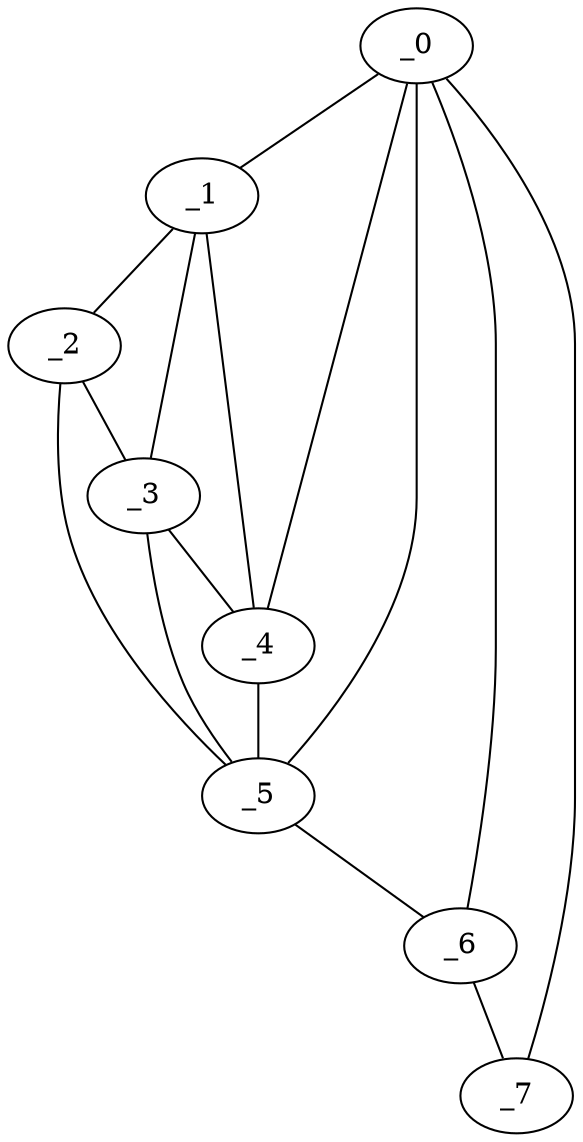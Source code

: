 graph "obj44__30.gxl" {
	_0	 [x=1,
		y=73];
	_1	 [x=5,
		y=55];
	_0 -- _1	 [valence=1];
	_4	 [x=30,
		y=60];
	_0 -- _4	 [valence=1];
	_5	 [x=83,
		y=60];
	_0 -- _5	 [valence=2];
	_6	 [x=117,
		y=69];
	_0 -- _6	 [valence=2];
	_7	 [x=126,
		y=72];
	_0 -- _7	 [valence=1];
	_2	 [x=13,
		y=49];
	_1 -- _2	 [valence=1];
	_3	 [x=21,
		y=51];
	_1 -- _3	 [valence=2];
	_1 -- _4	 [valence=2];
	_2 -- _3	 [valence=2];
	_2 -- _5	 [valence=1];
	_3 -- _4	 [valence=1];
	_3 -- _5	 [valence=1];
	_4 -- _5	 [valence=2];
	_5 -- _6	 [valence=1];
	_6 -- _7	 [valence=1];
}
